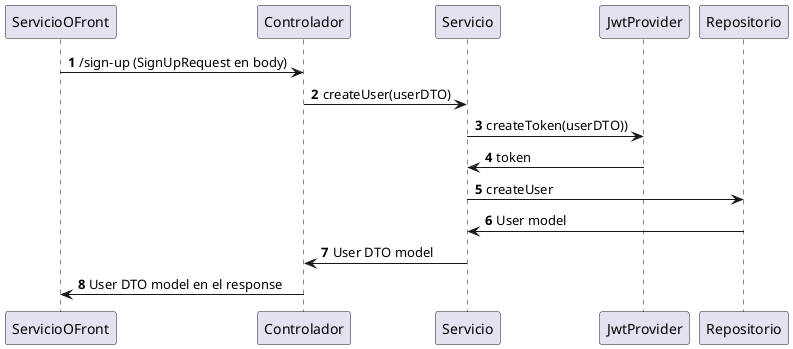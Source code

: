 @startuml
'https://plantuml.com/sequence-diagram

autonumber

ServicioOFront -> Controlador: /sign-up (SignUpRequest en body)
Controlador -> Servicio: createUser(userDTO)
Servicio -> JwtProvider: createToken(userDTO))
JwtProvider -> Servicio: token
Servicio -> Repositorio: createUser
Repositorio -> Servicio: User model
Servicio -> Controlador: User DTO model
Controlador -> ServicioOFront: User DTO model en el response


@enduml